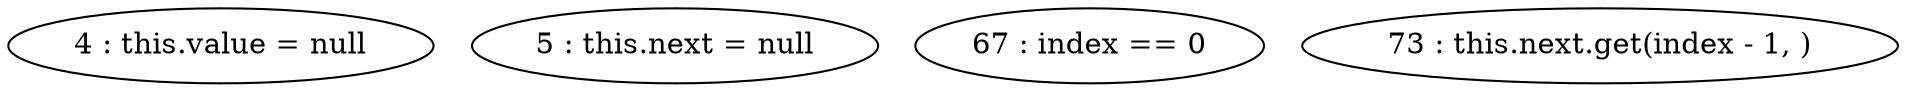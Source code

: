 digraph G {
"4 : this.value = null"
"5 : this.next = null"
"67 : index == 0"
"73 : this.next.get(index - 1, )"
}